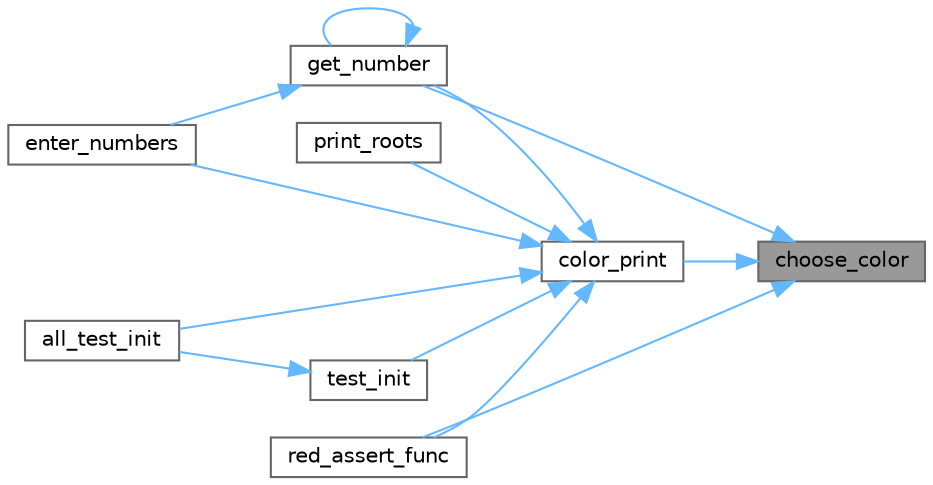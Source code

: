 digraph "choose_color"
{
 // LATEX_PDF_SIZE
  bgcolor="transparent";
  edge [fontname=Helvetica,fontsize=10,labelfontname=Helvetica,labelfontsize=10];
  node [fontname=Helvetica,fontsize=10,shape=box,height=0.2,width=0.4];
  rankdir="RL";
  Node1 [id="Node000001",label="choose_color",height=0.2,width=0.4,color="gray40", fillcolor="grey60", style="filled", fontcolor="black",tooltip="a function for converting enum color value to string (esc sequence)"];
  Node1 -> Node2 [id="edge13_Node000001_Node000002",dir="back",color="steelblue1",style="solid",tooltip=" "];
  Node2 [id="Node000002",label="color_print",height=0.2,width=0.4,color="grey40", fillcolor="white", style="filled",URL="$color__print_8cpp.html#ad5d295e1f3a06baa2bc267f06f329bc2",tooltip="main function for printing colorful text (works like fprintf() but has a color as an arg)"];
  Node2 -> Node3 [id="edge14_Node000002_Node000003",dir="back",color="steelblue1",style="solid",tooltip=" "];
  Node3 [id="Node000003",label="all_test_init",height=0.2,width=0.4,color="grey40", fillcolor="white", style="filled",URL="$testing_8cpp.html#a0f9f3a4240f0444b5a0dc1a157b85f4e",tooltip="a function for running all tests"];
  Node2 -> Node4 [id="edge15_Node000002_Node000004",dir="back",color="steelblue1",style="solid",tooltip=" "];
  Node4 [id="Node000004",label="enter_numbers",height=0.2,width=0.4,color="grey40", fillcolor="white", style="filled",URL="$input__output_8cpp.html#a49d40089c68931f47c9da00ea858b025",tooltip="a function for entering coefs"];
  Node2 -> Node5 [id="edge16_Node000002_Node000005",dir="back",color="steelblue1",style="solid",tooltip=" "];
  Node5 [id="Node000005",label="get_number",height=0.2,width=0.4,color="grey40", fillcolor="white", style="filled",URL="$input__output_8cpp.html#aa0a28338715c34f353f610273e667954",tooltip="function for getting a number from user"];
  Node5 -> Node4 [id="edge17_Node000005_Node000004",dir="back",color="steelblue1",style="solid",tooltip=" "];
  Node5 -> Node5 [id="edge18_Node000005_Node000005",dir="back",color="steelblue1",style="solid",tooltip=" "];
  Node2 -> Node6 [id="edge19_Node000002_Node000006",dir="back",color="steelblue1",style="solid",tooltip=" "];
  Node6 [id="Node000006",label="print_roots",height=0.2,width=0.4,color="grey40", fillcolor="white", style="filled",URL="$input__output_8cpp.html#aa5f56d0fd83a5325aeed43be76980694",tooltip="function for printing roots"];
  Node2 -> Node7 [id="edge20_Node000002_Node000007",dir="back",color="steelblue1",style="solid",tooltip=" "];
  Node7 [id="Node000007",label="red_assert_func",height=0.2,width=0.4,color="grey40", fillcolor="white", style="filled",URL="$red__assert_8cpp.html#ad68a1e0c659184ca10b20b6bf883c138",tooltip="red_assert function (used in red_assert macro)"];
  Node2 -> Node8 [id="edge21_Node000002_Node000008",dir="back",color="steelblue1",style="solid",tooltip=" "];
  Node8 [id="Node000008",label="test_init",height=0.2,width=0.4,color="grey40", fillcolor="white", style="filled",URL="$testing_8cpp.html#a08b2026795d206b857c96e7453965963",tooltip="a function for running a single test"];
  Node8 -> Node3 [id="edge22_Node000008_Node000003",dir="back",color="steelblue1",style="solid",tooltip=" "];
  Node1 -> Node5 [id="edge23_Node000001_Node000005",dir="back",color="steelblue1",style="solid",tooltip=" "];
  Node1 -> Node7 [id="edge24_Node000001_Node000007",dir="back",color="steelblue1",style="solid",tooltip=" "];
}
